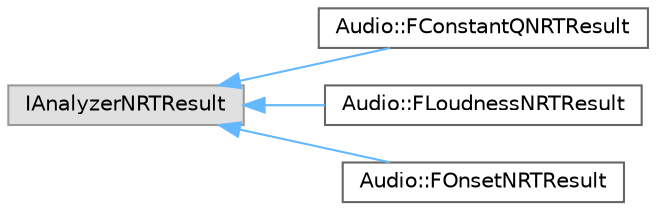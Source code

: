 digraph "Graphical Class Hierarchy"
{
 // INTERACTIVE_SVG=YES
 // LATEX_PDF_SIZE
  bgcolor="transparent";
  edge [fontname=Helvetica,fontsize=10,labelfontname=Helvetica,labelfontsize=10];
  node [fontname=Helvetica,fontsize=10,shape=box,height=0.2,width=0.4];
  rankdir="LR";
  Node0 [id="Node000000",label="IAnalyzerNRTResult",height=0.2,width=0.4,color="grey60", fillcolor="#E0E0E0", style="filled",tooltip=" "];
  Node0 -> Node1 [id="edge5295_Node000000_Node000001",dir="back",color="steelblue1",style="solid",tooltip=" "];
  Node1 [id="Node000001",label="Audio::FConstantQNRTResult",height=0.2,width=0.4,color="grey40", fillcolor="white", style="filled",URL="$da/dc8/classAudio_1_1FConstantQNRTResult.html",tooltip="FConstantQNRTResult."];
  Node0 -> Node2 [id="edge5296_Node000000_Node000002",dir="back",color="steelblue1",style="solid",tooltip=" "];
  Node2 [id="Node000002",label="Audio::FLoudnessNRTResult",height=0.2,width=0.4,color="grey40", fillcolor="white", style="filled",URL="$d3/d72/classAudio_1_1FLoudnessNRTResult.html",tooltip="FLoudnessNRTResult contains the temporal evolution of loudness."];
  Node0 -> Node3 [id="edge5297_Node000000_Node000003",dir="back",color="steelblue1",style="solid",tooltip=" "];
  Node3 [id="Node000003",label="Audio::FOnsetNRTResult",height=0.2,width=0.4,color="grey40", fillcolor="white", style="filled",URL="$de/d27/classAudio_1_1FOnsetNRTResult.html",tooltip="FOnsetNRTResult."];
}
